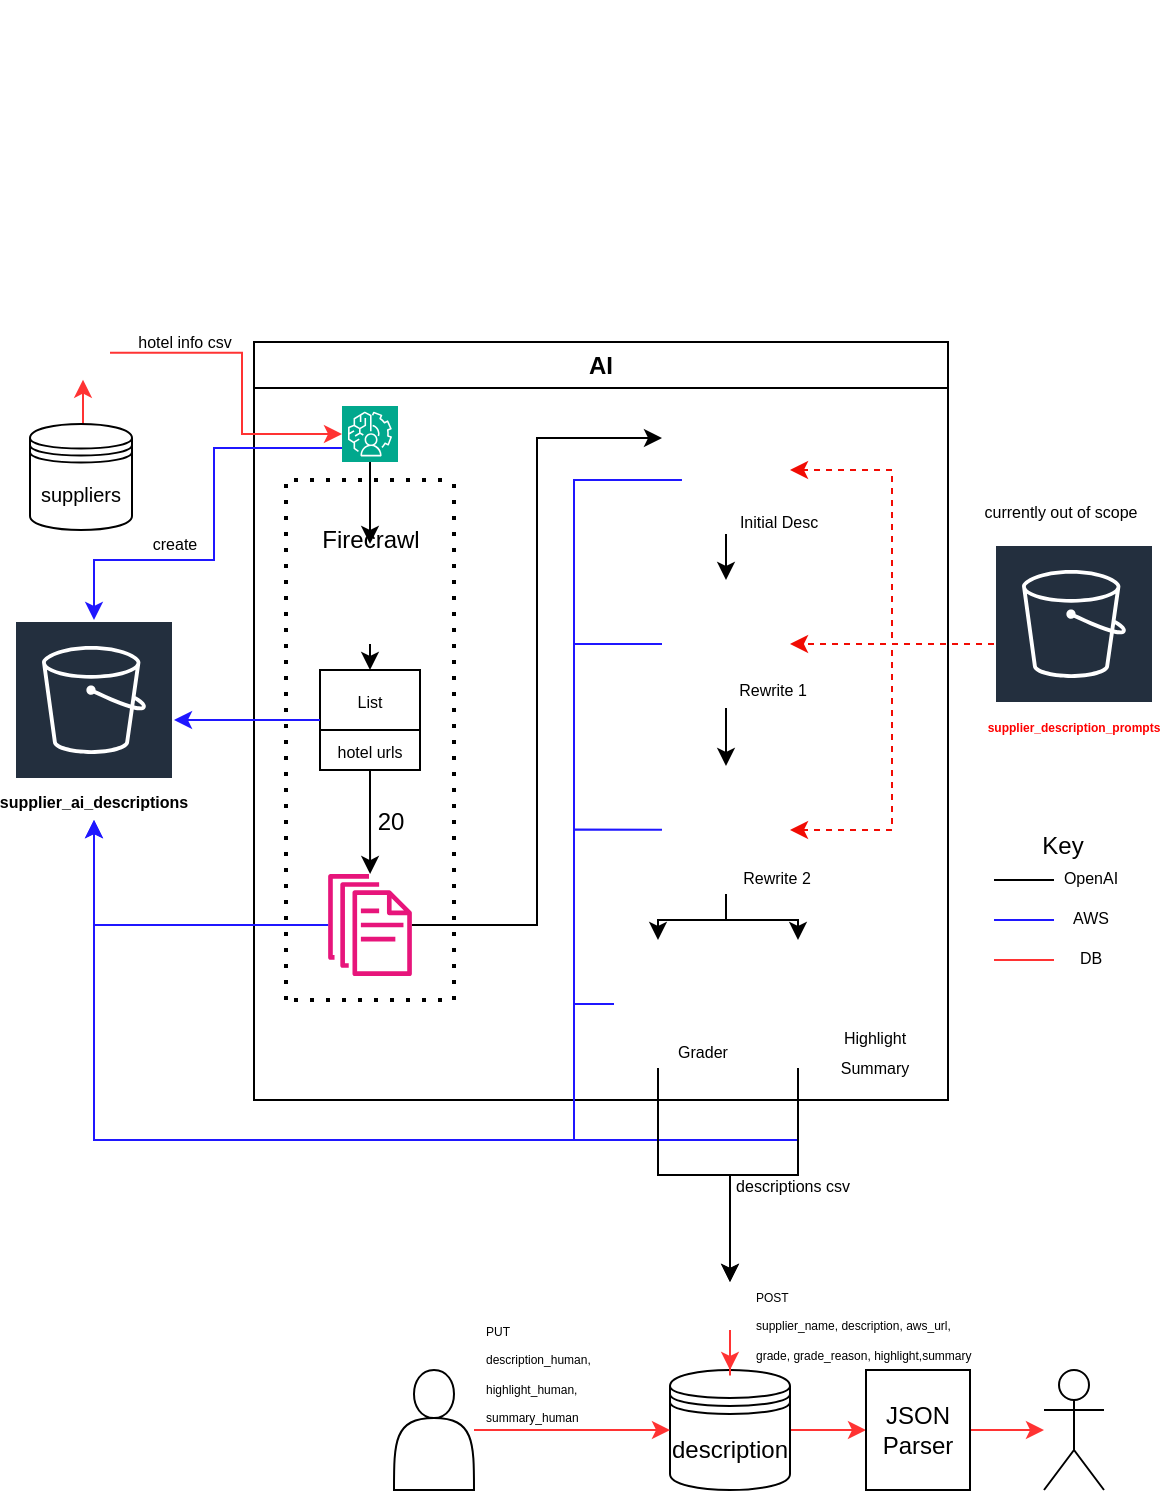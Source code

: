 <mxfile version="24.8.6">
  <diagram name="Page-1" id="yE-5mK7Iul5TEM4IMZbX">
    <mxGraphModel dx="311" dy="207" grid="0" gridSize="10" guides="1" tooltips="1" connect="1" arrows="1" fold="1" page="1" pageScale="1" pageWidth="850" pageHeight="1100" math="0" shadow="0">
      <root>
        <mxCell id="0" />
        <mxCell id="1" parent="0" />
        <mxCell id="m8NT_NiFbOsxPsSB8WM--3" style="edgeStyle=orthogonalEdgeStyle;rounded=0;orthogonalLoop=1;jettySize=auto;html=1;exitX=0.5;exitY=0;exitDx=0;exitDy=0;entryX=0.5;entryY=1;entryDx=0;entryDy=0;strokeColor=#FF3333;" parent="1" source="jHUoFnpFTbUiWv8qdNk--1" target="m8NT_NiFbOsxPsSB8WM--1" edge="1">
          <mxGeometry relative="1" as="geometry" />
        </mxCell>
        <mxCell id="jHUoFnpFTbUiWv8qdNk--1" value="&lt;font style=&quot;font-size: 10px;&quot;&gt;suppliers&lt;/font&gt;" style="shape=datastore;whiteSpace=wrap;html=1;" parent="1" vertex="1">
          <mxGeometry x="118" y="332" width="51" height="53" as="geometry" />
        </mxCell>
        <mxCell id="jHUoFnpFTbUiWv8qdNk--2" value="AI" style="swimlane;whiteSpace=wrap;html=1;" parent="1" vertex="1">
          <mxGeometry x="230" y="291" width="347" height="379" as="geometry" />
        </mxCell>
        <mxCell id="jHUoFnpFTbUiWv8qdNk--13" style="edgeStyle=orthogonalEdgeStyle;rounded=0;orthogonalLoop=1;jettySize=auto;html=1;exitX=0.5;exitY=1;exitDx=0;exitDy=0;entryX=0.5;entryY=0;entryDx=0;entryDy=0;" parent="jHUoFnpFTbUiWv8qdNk--2" source="jHUoFnpFTbUiWv8qdNk--6" target="jHUoFnpFTbUiWv8qdNk--9" edge="1">
          <mxGeometry relative="1" as="geometry" />
        </mxCell>
        <mxCell id="jHUoFnpFTbUiWv8qdNk--6" value="" style="shape=image;verticalLabelPosition=bottom;labelBackgroundColor=default;verticalAlign=top;aspect=fixed;imageAspect=0;image=https://png.pngtree.com/png-vector/20190226/ourmid/pngtree-fire-logo-icon-design-template-vector-png-image_705402.jpg;" parent="jHUoFnpFTbUiWv8qdNk--2" vertex="1">
          <mxGeometry x="33" y="101" width="50" height="50" as="geometry" />
        </mxCell>
        <mxCell id="jHUoFnpFTbUiWv8qdNk--23" style="edgeStyle=orthogonalEdgeStyle;rounded=0;orthogonalLoop=1;jettySize=auto;html=1;" parent="jHUoFnpFTbUiWv8qdNk--2" source="jHUoFnpFTbUiWv8qdNk--9" target="jHUoFnpFTbUiWv8qdNk--22" edge="1">
          <mxGeometry relative="1" as="geometry" />
        </mxCell>
        <mxCell id="jHUoFnpFTbUiWv8qdNk--9" value="&lt;font style=&quot;font-size: 8px;&quot;&gt;List&lt;/font&gt;" style="swimlane;fontStyle=0;childLayout=stackLayout;horizontal=1;startSize=30;horizontalStack=0;resizeParent=1;resizeParentMax=0;resizeLast=0;collapsible=1;marginBottom=0;whiteSpace=wrap;html=1;" parent="jHUoFnpFTbUiWv8qdNk--2" vertex="1">
          <mxGeometry x="33" y="164" width="50" height="50" as="geometry" />
        </mxCell>
        <mxCell id="jHUoFnpFTbUiWv8qdNk--10" value="&lt;font style=&quot;font-size: 8px;&quot;&gt;hotel urls&lt;/font&gt;" style="text;strokeColor=none;fillColor=none;align=center;verticalAlign=middle;spacingLeft=4;spacingRight=4;overflow=hidden;points=[[0,0.5],[1,0.5]];portConstraint=eastwest;rotatable=0;whiteSpace=wrap;html=1;" parent="jHUoFnpFTbUiWv8qdNk--9" vertex="1">
          <mxGeometry y="30" width="50" height="20" as="geometry" />
        </mxCell>
        <mxCell id="JJVJ3zs6qaF_fTZgvXQn-6" style="edgeStyle=orthogonalEdgeStyle;rounded=0;orthogonalLoop=1;jettySize=auto;html=1;" edge="1" parent="jHUoFnpFTbUiWv8qdNk--2" source="jHUoFnpFTbUiWv8qdNk--14" target="jHUoFnpFTbUiWv8qdNk--6">
          <mxGeometry relative="1" as="geometry" />
        </mxCell>
        <mxCell id="jHUoFnpFTbUiWv8qdNk--14" value="" style="sketch=0;points=[[0,0,0],[0.25,0,0],[0.5,0,0],[0.75,0,0],[1,0,0],[0,1,0],[0.25,1,0],[0.5,1,0],[0.75,1,0],[1,1,0],[0,0.25,0],[0,0.5,0],[0,0.75,0],[1,0.25,0],[1,0.5,0],[1,0.75,0]];outlineConnect=0;fontColor=#232F3E;fillColor=#01A88D;strokeColor=#ffffff;dashed=0;verticalLabelPosition=bottom;verticalAlign=top;align=center;html=1;fontSize=12;fontStyle=0;aspect=fixed;shape=mxgraph.aws4.resourceIcon;resIcon=mxgraph.aws4.augmented_ai;" parent="jHUoFnpFTbUiWv8qdNk--2" vertex="1">
          <mxGeometry x="44" y="32" width="28" height="28" as="geometry" />
        </mxCell>
        <mxCell id="9gf4I2wVAH5HwH8cdVLE-22" style="edgeStyle=orthogonalEdgeStyle;rounded=0;orthogonalLoop=1;jettySize=auto;html=1;entryX=0;entryY=0.25;entryDx=0;entryDy=0;" parent="jHUoFnpFTbUiWv8qdNk--2" source="jHUoFnpFTbUiWv8qdNk--22" target="9gf4I2wVAH5HwH8cdVLE-3" edge="1">
          <mxGeometry relative="1" as="geometry" />
        </mxCell>
        <mxCell id="jHUoFnpFTbUiWv8qdNk--22" value="" style="sketch=0;outlineConnect=0;fontColor=#232F3E;gradientColor=none;fillColor=#E7157B;strokeColor=none;dashed=0;verticalLabelPosition=bottom;verticalAlign=top;align=center;html=1;fontSize=12;fontStyle=0;aspect=fixed;pointerEvents=1;shape=mxgraph.aws4.documents;" parent="jHUoFnpFTbUiWv8qdNk--2" vertex="1">
          <mxGeometry x="37.08" y="266" width="41.85" height="51" as="geometry" />
        </mxCell>
        <mxCell id="9gf4I2wVAH5HwH8cdVLE-8" style="edgeStyle=orthogonalEdgeStyle;rounded=0;orthogonalLoop=1;jettySize=auto;html=1;exitX=0.5;exitY=1;exitDx=0;exitDy=0;entryX=0.5;entryY=0;entryDx=0;entryDy=0;" parent="jHUoFnpFTbUiWv8qdNk--2" source="9gf4I2wVAH5HwH8cdVLE-3" target="9gf4I2wVAH5HwH8cdVLE-7" edge="1">
          <mxGeometry relative="1" as="geometry" />
        </mxCell>
        <mxCell id="9gf4I2wVAH5HwH8cdVLE-3" value="" style="shape=image;verticalLabelPosition=bottom;labelBackgroundColor=default;verticalAlign=top;aspect=fixed;imageAspect=0;image=https://i.pinimg.com/originals/2a/62/c3/2a62c34e0d217a7aa14645ce114d84b3.png;" parent="jHUoFnpFTbUiWv8qdNk--2" vertex="1">
          <mxGeometry x="204" y="32" width="64" height="64" as="geometry" />
        </mxCell>
        <mxCell id="9gf4I2wVAH5HwH8cdVLE-10" style="edgeStyle=orthogonalEdgeStyle;rounded=0;orthogonalLoop=1;jettySize=auto;html=1;" parent="jHUoFnpFTbUiWv8qdNk--2" source="9gf4I2wVAH5HwH8cdVLE-7" target="9gf4I2wVAH5HwH8cdVLE-9" edge="1">
          <mxGeometry relative="1" as="geometry" />
        </mxCell>
        <mxCell id="9gf4I2wVAH5HwH8cdVLE-7" value="" style="shape=image;verticalLabelPosition=bottom;labelBackgroundColor=default;verticalAlign=top;aspect=fixed;imageAspect=0;image=https://i.pinimg.com/originals/2a/62/c3/2a62c34e0d217a7aa14645ce114d84b3.png;" parent="jHUoFnpFTbUiWv8qdNk--2" vertex="1">
          <mxGeometry x="204" y="119" width="64" height="64" as="geometry" />
        </mxCell>
        <mxCell id="yirHqXvrX9kjXxY1m1HK-3" style="edgeStyle=orthogonalEdgeStyle;rounded=0;orthogonalLoop=1;jettySize=auto;html=1;entryX=0.5;entryY=0;entryDx=0;entryDy=0;" parent="jHUoFnpFTbUiWv8qdNk--2" source="9gf4I2wVAH5HwH8cdVLE-9" target="9gf4I2wVAH5HwH8cdVLE-13" edge="1">
          <mxGeometry relative="1" as="geometry">
            <Array as="points">
              <mxPoint x="236" y="289" />
              <mxPoint x="202" y="289" />
            </Array>
          </mxGeometry>
        </mxCell>
        <mxCell id="yirHqXvrX9kjXxY1m1HK-4" style="edgeStyle=orthogonalEdgeStyle;rounded=0;orthogonalLoop=1;jettySize=auto;html=1;entryX=0.5;entryY=0;entryDx=0;entryDy=0;" parent="jHUoFnpFTbUiWv8qdNk--2" source="9gf4I2wVAH5HwH8cdVLE-9" target="yirHqXvrX9kjXxY1m1HK-1" edge="1">
          <mxGeometry relative="1" as="geometry">
            <Array as="points">
              <mxPoint x="236" y="289" />
              <mxPoint x="272" y="289" />
            </Array>
          </mxGeometry>
        </mxCell>
        <mxCell id="9gf4I2wVAH5HwH8cdVLE-9" value="" style="shape=image;verticalLabelPosition=bottom;labelBackgroundColor=default;verticalAlign=top;aspect=fixed;imageAspect=0;image=https://i.pinimg.com/originals/2a/62/c3/2a62c34e0d217a7aa14645ce114d84b3.png;" parent="jHUoFnpFTbUiWv8qdNk--2" vertex="1">
          <mxGeometry x="204" y="212" width="64" height="64" as="geometry" />
        </mxCell>
        <mxCell id="jHUoFnpFTbUiWv8qdNk--24" value="20" style="text;html=1;align=center;verticalAlign=middle;resizable=0;points=[];autosize=1;strokeColor=none;fillColor=none;" parent="jHUoFnpFTbUiWv8qdNk--2" vertex="1">
          <mxGeometry x="48" y="225" width="40" height="30" as="geometry" />
        </mxCell>
        <mxCell id="9gf4I2wVAH5HwH8cdVLE-13" value="" style="shape=image;verticalLabelPosition=bottom;labelBackgroundColor=default;verticalAlign=top;aspect=fixed;imageAspect=0;image=https://i.pinimg.com/originals/2a/62/c3/2a62c34e0d217a7aa14645ce114d84b3.png;" parent="jHUoFnpFTbUiWv8qdNk--2" vertex="1">
          <mxGeometry x="170" y="299" width="64" height="64" as="geometry" />
        </mxCell>
        <mxCell id="9gf4I2wVAH5HwH8cdVLE-20" value="" style="endArrow=none;html=1;rounded=0;strokeColor=#1F17FF;" parent="jHUoFnpFTbUiWv8qdNk--2" target="9gf4I2wVAH5HwH8cdVLE-7" edge="1">
          <mxGeometry width="50" height="50" relative="1" as="geometry">
            <mxPoint x="160" y="324" as="sourcePoint" />
            <mxPoint x="180" y="151" as="targetPoint" />
            <Array as="points">
              <mxPoint x="160" y="151" />
            </Array>
          </mxGeometry>
        </mxCell>
        <mxCell id="9gf4I2wVAH5HwH8cdVLE-21" value="" style="endArrow=none;html=1;rounded=0;entryX=0.156;entryY=0.578;entryDx=0;entryDy=0;entryPerimeter=0;strokeColor=#1F17FF;" parent="jHUoFnpFTbUiWv8qdNk--2" target="9gf4I2wVAH5HwH8cdVLE-3" edge="1">
          <mxGeometry width="50" height="50" relative="1" as="geometry">
            <mxPoint x="160" y="253" as="sourcePoint" />
            <mxPoint x="170" y="79" as="targetPoint" />
            <Array as="points">
              <mxPoint x="160" y="69" />
            </Array>
          </mxGeometry>
        </mxCell>
        <mxCell id="9gf4I2wVAH5HwH8cdVLE-23" value="" style="endArrow=none;dashed=1;html=1;dashPattern=1 3;strokeWidth=2;rounded=0;" parent="jHUoFnpFTbUiWv8qdNk--2" edge="1">
          <mxGeometry width="50" height="50" relative="1" as="geometry">
            <mxPoint x="16" y="329" as="sourcePoint" />
            <mxPoint x="16" y="69" as="targetPoint" />
          </mxGeometry>
        </mxCell>
        <mxCell id="9gf4I2wVAH5HwH8cdVLE-24" value="" style="endArrow=none;dashed=1;html=1;dashPattern=1 3;strokeWidth=2;rounded=0;" parent="jHUoFnpFTbUiWv8qdNk--2" edge="1">
          <mxGeometry width="50" height="50" relative="1" as="geometry">
            <mxPoint x="100" y="329" as="sourcePoint" />
            <mxPoint x="100" y="67" as="targetPoint" />
          </mxGeometry>
        </mxCell>
        <mxCell id="9gf4I2wVAH5HwH8cdVLE-26" value="" style="endArrow=none;dashed=1;html=1;dashPattern=1 3;strokeWidth=2;rounded=0;" parent="jHUoFnpFTbUiWv8qdNk--2" edge="1">
          <mxGeometry width="50" height="50" relative="1" as="geometry">
            <mxPoint x="20" y="329" as="sourcePoint" />
            <mxPoint x="100" y="329" as="targetPoint" />
          </mxGeometry>
        </mxCell>
        <mxCell id="9gf4I2wVAH5HwH8cdVLE-19" value="" style="endArrow=none;html=1;rounded=0;strokeColor=#1F17FF;" parent="jHUoFnpFTbUiWv8qdNk--2" target="9gf4I2wVAH5HwH8cdVLE-9" edge="1">
          <mxGeometry width="50" height="50" relative="1" as="geometry">
            <mxPoint x="160" y="399" as="sourcePoint" />
            <mxPoint x="180" y="244" as="targetPoint" />
            <Array as="points">
              <mxPoint x="160" y="348.25" />
              <mxPoint x="160" y="243.75" />
            </Array>
          </mxGeometry>
        </mxCell>
        <mxCell id="9gf4I2wVAH5HwH8cdVLE-27" value="Firecrawl" style="text;html=1;align=center;verticalAlign=middle;resizable=0;points=[];autosize=1;strokeColor=none;fillColor=none;" parent="jHUoFnpFTbUiWv8qdNk--2" vertex="1">
          <mxGeometry x="23" y="84" width="70" height="30" as="geometry" />
        </mxCell>
        <mxCell id="9gf4I2wVAH5HwH8cdVLE-31" value="&lt;font style=&quot;font-size: 8px;&quot;&gt;Initial Desc&lt;/font&gt;" style="text;html=1;align=center;verticalAlign=middle;resizable=0;points=[];autosize=1;strokeColor=none;fillColor=none;" parent="jHUoFnpFTbUiWv8qdNk--2" vertex="1">
          <mxGeometry x="232" y="74" width="60" height="30" as="geometry" />
        </mxCell>
        <mxCell id="9gf4I2wVAH5HwH8cdVLE-32" value="&lt;font style=&quot;font-size: 8px;&quot;&gt;Rewrite 1&lt;/font&gt;" style="text;html=1;align=center;verticalAlign=middle;resizable=0;points=[];autosize=1;strokeColor=none;fillColor=none;" parent="jHUoFnpFTbUiWv8qdNk--2" vertex="1">
          <mxGeometry x="229" y="158" width="60" height="30" as="geometry" />
        </mxCell>
        <mxCell id="9gf4I2wVAH5HwH8cdVLE-33" value="&lt;font style=&quot;font-size: 8px;&quot;&gt;Rewrite 2&lt;/font&gt;" style="text;html=1;align=center;verticalAlign=middle;resizable=0;points=[];autosize=1;strokeColor=none;fillColor=none;" parent="jHUoFnpFTbUiWv8qdNk--2" vertex="1">
          <mxGeometry x="231" y="252" width="60" height="30" as="geometry" />
        </mxCell>
        <mxCell id="9gf4I2wVAH5HwH8cdVLE-34" value="&lt;font style=&quot;font-size: 8px;&quot;&gt;Grader&lt;/font&gt;" style="text;html=1;align=center;verticalAlign=middle;resizable=0;points=[];autosize=1;strokeColor=none;fillColor=none;" parent="jHUoFnpFTbUiWv8qdNk--2" vertex="1">
          <mxGeometry x="199" y="339" width="50" height="30" as="geometry" />
        </mxCell>
        <mxCell id="yirHqXvrX9kjXxY1m1HK-1" value="" style="shape=image;verticalLabelPosition=bottom;labelBackgroundColor=default;verticalAlign=top;aspect=fixed;imageAspect=0;image=https://i.pinimg.com/originals/2a/62/c3/2a62c34e0d217a7aa14645ce114d84b3.png;" parent="jHUoFnpFTbUiWv8qdNk--2" vertex="1">
          <mxGeometry x="240" y="299" width="64" height="64" as="geometry" />
        </mxCell>
        <mxCell id="yirHqXvrX9kjXxY1m1HK-2" value="&lt;font style=&quot;font-size: 8px;&quot;&gt;Highlight&lt;/font&gt;&lt;div&gt;&lt;font style=&quot;font-size: 8px;&quot;&gt;Summary&lt;/font&gt;&lt;/div&gt;" style="text;html=1;align=center;verticalAlign=middle;resizable=0;points=[];autosize=1;strokeColor=none;fillColor=none;" parent="jHUoFnpFTbUiWv8qdNk--2" vertex="1">
          <mxGeometry x="280" y="334" width="60" height="40" as="geometry" />
        </mxCell>
        <mxCell id="jHUoFnpFTbUiWv8qdNk--17" value="&lt;span id=&quot;docs-internal-guid-831abaa0-7fff-df65-f92a-815316746b94&quot; style=&quot;font-weight:normal;&quot;&gt;&lt;span style=&quot;font-family: Arial, sans-serif; color: rgb(0, 0, 0); background-color: transparent; font-weight: 700; font-variant-numeric: normal; font-variant-east-asian: normal; font-variant-alternates: normal; font-variant-position: normal; vertical-align: baseline; white-space-collapse: preserve;&quot;&gt;&lt;font style=&quot;font-size: 8px;&quot;&gt;supplier_ai_descriptions&lt;/font&gt;&lt;/span&gt;&lt;/span&gt;" style="sketch=0;outlineConnect=0;fontColor=#232F3E;gradientColor=none;strokeColor=#ffffff;fillColor=#232F3E;dashed=0;verticalLabelPosition=middle;verticalAlign=bottom;align=center;html=1;whiteSpace=wrap;fontSize=10;fontStyle=1;spacing=3;shape=mxgraph.aws4.productIcon;prIcon=mxgraph.aws4.s3;" parent="1" vertex="1">
          <mxGeometry x="110" y="430" width="80" height="100" as="geometry" />
        </mxCell>
        <UserObject label="&lt;pre style=&quot;color: rgb(255, 255, 255); font-style: normal; font-variant-ligatures: normal; font-variant-caps: normal; font-weight: 400; letter-spacing: normal; orphans: 2; text-align: start; text-indent: 0px; text-transform: none; widows: 2; word-spacing: 0px; -webkit-text-stroke-width: 0px; text-decoration-thickness: initial; text-decoration-style: initial; text-decoration-color: initial; overflow-wrap: break-word; white-space: pre-wrap;&quot;&gt;www.nickcdryan.com&lt;/pre&gt;" link="&lt;pre style=&quot;color: rgb(255, 255, 255); font-style: normal; font-variant-ligatures: normal; font-variant-caps: normal; font-weight: 400; letter-spacing: normal; orphans: 2; text-align: start; text-indent: 0px; text-transform: none; widows: 2; word-spacing: 0px; -webkit-text-stroke-width: 0px; text-decoration-thickness: initial; text-decoration-style: initial; text-decoration-color: initial; overflow-wrap: break-word; white-space: pre-wrap;&quot;&gt;www.nickcdryan.com&lt;/pre&gt;" id="9gf4I2wVAH5HwH8cdVLE-1">
          <mxCell style="text;whiteSpace=wrap;html=1;" parent="1" vertex="1">
            <mxGeometry x="340" y="120" width="160" height="60" as="geometry" />
          </mxCell>
        </UserObject>
        <mxCell id="9gf4I2wVAH5HwH8cdVLE-6" style="edgeStyle=orthogonalEdgeStyle;rounded=0;orthogonalLoop=1;jettySize=auto;html=1;entryX=1;entryY=0.5;entryDx=0;entryDy=0;strokeColor=#f10c04;fillColor=#f8cecc;dashed=1;" parent="1" source="9gf4I2wVAH5HwH8cdVLE-5" target="9gf4I2wVAH5HwH8cdVLE-3" edge="1">
          <mxGeometry relative="1" as="geometry" />
        </mxCell>
        <mxCell id="9gf4I2wVAH5HwH8cdVLE-11" style="edgeStyle=orthogonalEdgeStyle;rounded=0;orthogonalLoop=1;jettySize=auto;html=1;strokeColor=#f10c04;fillColor=#f8cecc;dashed=1;" parent="1" source="9gf4I2wVAH5HwH8cdVLE-5" target="9gf4I2wVAH5HwH8cdVLE-7" edge="1">
          <mxGeometry relative="1" as="geometry" />
        </mxCell>
        <mxCell id="9gf4I2wVAH5HwH8cdVLE-12" style="edgeStyle=orthogonalEdgeStyle;rounded=0;orthogonalLoop=1;jettySize=auto;html=1;entryX=1;entryY=0.5;entryDx=0;entryDy=0;strokeColor=#f10c04;fillColor=#f8cecc;dashed=1;" parent="1" source="9gf4I2wVAH5HwH8cdVLE-5" target="9gf4I2wVAH5HwH8cdVLE-9" edge="1">
          <mxGeometry relative="1" as="geometry" />
        </mxCell>
        <mxCell id="9gf4I2wVAH5HwH8cdVLE-5" value="&lt;span id=&quot;docs-internal-guid-0ae17b5f-7fff-26e4-9a91-f90729d880d9&quot; style=&quot;font-weight:normal;&quot;&gt;&lt;span style=&quot;font-family: Arial, sans-serif; color: rgb(255, 0, 0); background-color: transparent; font-weight: 700; font-variant-numeric: normal; font-variant-east-asian: normal; font-variant-alternates: normal; font-variant-position: normal; vertical-align: baseline; white-space-collapse: preserve;&quot;&gt;&lt;font style=&quot;font-size: 6px;&quot;&gt;supplier_description_prompts&lt;/font&gt;&lt;/span&gt;&lt;/span&gt;" style="sketch=0;outlineConnect=0;fontColor=#232F3E;gradientColor=none;strokeColor=#ffffff;fillColor=#232F3E;dashed=0;verticalLabelPosition=middle;verticalAlign=bottom;align=center;html=1;whiteSpace=wrap;fontSize=10;fontStyle=1;spacing=3;shape=mxgraph.aws4.productIcon;prIcon=mxgraph.aws4.s3;" parent="1" vertex="1">
          <mxGeometry x="600" y="392" width="80" height="100" as="geometry" />
        </mxCell>
        <mxCell id="9gf4I2wVAH5HwH8cdVLE-15" style="edgeStyle=orthogonalEdgeStyle;rounded=0;orthogonalLoop=1;jettySize=auto;html=1;exitX=0;exitY=0.5;exitDx=0;exitDy=0;strokeColor=#1F17FF;" parent="1" source="jHUoFnpFTbUiWv8qdNk--9" target="jHUoFnpFTbUiWv8qdNk--17" edge="1">
          <mxGeometry relative="1" as="geometry" />
        </mxCell>
        <mxCell id="9gf4I2wVAH5HwH8cdVLE-25" value="" style="endArrow=none;dashed=1;html=1;dashPattern=1 3;strokeWidth=2;rounded=0;" parent="1" edge="1">
          <mxGeometry width="50" height="50" relative="1" as="geometry">
            <mxPoint x="250" y="360" as="sourcePoint" />
            <mxPoint x="330" y="360" as="targetPoint" />
          </mxGeometry>
        </mxCell>
        <mxCell id="9gf4I2wVAH5HwH8cdVLE-29" style="edgeStyle=orthogonalEdgeStyle;rounded=0;orthogonalLoop=1;jettySize=auto;html=1;exitX=0;exitY=0.75;exitDx=0;exitDy=0;exitPerimeter=0;strokeColor=#1F17FF;" parent="1" source="jHUoFnpFTbUiWv8qdNk--14" target="jHUoFnpFTbUiWv8qdNk--17" edge="1">
          <mxGeometry relative="1" as="geometry">
            <Array as="points">
              <mxPoint x="210" y="344" />
              <mxPoint x="210" y="400" />
              <mxPoint x="150" y="400" />
            </Array>
          </mxGeometry>
        </mxCell>
        <mxCell id="9gf4I2wVAH5HwH8cdVLE-30" value="&lt;font style=&quot;font-size: 8px;&quot;&gt;create&lt;/font&gt;" style="text;html=1;align=center;verticalAlign=middle;resizable=0;points=[];autosize=1;strokeColor=none;fillColor=none;" parent="1" vertex="1">
          <mxGeometry x="170" y="378" width="40" height="26" as="geometry" />
        </mxCell>
        <mxCell id="9gf4I2wVAH5HwH8cdVLE-35" style="edgeStyle=orthogonalEdgeStyle;rounded=0;orthogonalLoop=1;jettySize=auto;html=1;strokeColor=#1F17FF;" parent="1" source="jHUoFnpFTbUiWv8qdNk--22" target="jHUoFnpFTbUiWv8qdNk--17" edge="1">
          <mxGeometry relative="1" as="geometry" />
        </mxCell>
        <mxCell id="9gf4I2wVAH5HwH8cdVLE-17" style="edgeStyle=orthogonalEdgeStyle;rounded=0;orthogonalLoop=1;jettySize=auto;html=1;strokeColor=#1F17FF;" parent="1" target="jHUoFnpFTbUiWv8qdNk--17" edge="1">
          <mxGeometry relative="1" as="geometry">
            <mxPoint x="150" y="531" as="targetPoint" />
            <mxPoint x="410" y="622" as="sourcePoint" />
            <Array as="points">
              <mxPoint x="390" y="622" />
              <mxPoint x="390" y="690" />
              <mxPoint x="150" y="690" />
            </Array>
          </mxGeometry>
        </mxCell>
        <mxCell id="9gf4I2wVAH5HwH8cdVLE-36" value="&lt;div&gt;&lt;font style=&quot;font-size: 6px;&quot;&gt;POST&lt;/font&gt;&lt;/div&gt;&lt;font style=&quot;font-size: 6px;&quot;&gt;supplier_name,&amp;nbsp;&lt;/font&gt;&lt;span style=&quot;font-size: 6px; background-color: initial;&quot;&gt;description,&amp;nbsp;&lt;/span&gt;&lt;span style=&quot;font-size: 6px; background-color: initial;&quot;&gt;aws_url,&lt;/span&gt;&lt;div&gt;&lt;font style=&quot;font-size: 6px;&quot;&gt;grade,&amp;nbsp;&lt;/font&gt;&lt;span style=&quot;font-size: 6px; background-color: initial;&quot;&gt;grade_reason,&amp;nbsp;&lt;/span&gt;&lt;span style=&quot;font-size: 6px; background-color: initial;&quot;&gt;highlight,&lt;/span&gt;&lt;span style=&quot;font-size: 6px; background-color: initial;&quot;&gt;summary&lt;/span&gt;&lt;/div&gt;" style="text;html=1;align=left;verticalAlign=middle;resizable=0;points=[];autosize=1;strokeColor=none;fillColor=none;rotation=0;" parent="1" vertex="1">
          <mxGeometry x="479" y="753" width="126" height="55" as="geometry" />
        </mxCell>
        <mxCell id="yirHqXvrX9kjXxY1m1HK-5" value="" style="endArrow=none;html=1;rounded=0;entryX=0.5;entryY=1;entryDx=0;entryDy=0;strokeColor=#1F17FF;" parent="1" target="yirHqXvrX9kjXxY1m1HK-1" edge="1">
          <mxGeometry width="50" height="50" relative="1" as="geometry">
            <mxPoint x="390" y="690" as="sourcePoint" />
            <mxPoint x="500" y="530" as="targetPoint" />
            <Array as="points">
              <mxPoint x="502" y="690" />
            </Array>
          </mxGeometry>
        </mxCell>
        <mxCell id="yirHqXvrX9kjXxY1m1HK-8" value="" style="endArrow=none;html=1;rounded=0;" parent="1" edge="1">
          <mxGeometry width="50" height="50" relative="1" as="geometry">
            <mxPoint x="600" y="560" as="sourcePoint" />
            <mxPoint x="630" y="560" as="targetPoint" />
          </mxGeometry>
        </mxCell>
        <mxCell id="yirHqXvrX9kjXxY1m1HK-9" value="&lt;font style=&quot;font-size: 8px;&quot;&gt;OpenAI&lt;/font&gt;" style="text;html=1;align=center;verticalAlign=middle;resizable=0;points=[];autosize=1;strokeColor=none;fillColor=none;" parent="1" vertex="1">
          <mxGeometry x="623" y="543" width="50" height="30" as="geometry" />
        </mxCell>
        <mxCell id="yirHqXvrX9kjXxY1m1HK-10" value="" style="endArrow=none;html=1;rounded=0;strokeColor=#1F17FF;" parent="1" edge="1">
          <mxGeometry width="50" height="50" relative="1" as="geometry">
            <mxPoint x="600" y="580" as="sourcePoint" />
            <mxPoint x="630" y="580" as="targetPoint" />
          </mxGeometry>
        </mxCell>
        <mxCell id="yirHqXvrX9kjXxY1m1HK-11" value="&lt;font style=&quot;font-size: 8px;&quot;&gt;AWS&lt;/font&gt;" style="text;html=1;align=center;verticalAlign=middle;resizable=0;points=[];autosize=1;strokeColor=none;fillColor=none;" parent="1" vertex="1">
          <mxGeometry x="628" y="563" width="40" height="30" as="geometry" />
        </mxCell>
        <mxCell id="yirHqXvrX9kjXxY1m1HK-12" value="" style="endArrow=none;html=1;rounded=0;strokeColor=#FF3333;" parent="1" edge="1">
          <mxGeometry width="50" height="50" relative="1" as="geometry">
            <mxPoint x="600" y="600" as="sourcePoint" />
            <mxPoint x="630" y="600" as="targetPoint" />
          </mxGeometry>
        </mxCell>
        <mxCell id="yirHqXvrX9kjXxY1m1HK-13" value="&lt;font style=&quot;font-size: 8px;&quot;&gt;DB&lt;/font&gt;" style="text;html=1;align=center;verticalAlign=middle;resizable=0;points=[];autosize=1;strokeColor=none;fillColor=none;" parent="1" vertex="1">
          <mxGeometry x="633" y="583" width="30" height="30" as="geometry" />
        </mxCell>
        <mxCell id="yirHqXvrX9kjXxY1m1HK-14" value="Key" style="text;html=1;align=center;verticalAlign=middle;resizable=0;points=[];autosize=1;strokeColor=none;fillColor=none;" parent="1" vertex="1">
          <mxGeometry x="614" y="530" width="39" height="26" as="geometry" />
        </mxCell>
        <mxCell id="T7VhVrpy8Cs5kFIerB2m-3" style="edgeStyle=orthogonalEdgeStyle;rounded=0;orthogonalLoop=1;jettySize=auto;html=1;exitX=1;exitY=0.5;exitDx=0;exitDy=0;entryX=0;entryY=0.5;entryDx=0;entryDy=0;strokeColor=#FF3333;" parent="1" source="zlr1-RmV3Os9r43MB7re-1" target="T7VhVrpy8Cs5kFIerB2m-2" edge="1">
          <mxGeometry relative="1" as="geometry" />
        </mxCell>
        <mxCell id="zlr1-RmV3Os9r43MB7re-1" value="description" style="shape=datastore;whiteSpace=wrap;html=1;" parent="1" vertex="1">
          <mxGeometry x="438" y="805" width="60" height="60" as="geometry" />
        </mxCell>
        <mxCell id="zlr1-RmV3Os9r43MB7re-5" style="edgeStyle=orthogonalEdgeStyle;rounded=0;orthogonalLoop=1;jettySize=auto;html=1;entryX=0;entryY=0.5;entryDx=0;entryDy=0;strokeColor=#FF3333;" parent="1" source="zlr1-RmV3Os9r43MB7re-4" target="zlr1-RmV3Os9r43MB7re-1" edge="1">
          <mxGeometry relative="1" as="geometry" />
        </mxCell>
        <mxCell id="zlr1-RmV3Os9r43MB7re-4" value="" style="shape=actor;whiteSpace=wrap;html=1;" parent="1" vertex="1">
          <mxGeometry x="300" y="805" width="40" height="60" as="geometry" />
        </mxCell>
        <mxCell id="zlr1-RmV3Os9r43MB7re-6" value="&lt;div&gt;&lt;font style=&quot;font-size: 6px;&quot;&gt;PUT&lt;/font&gt;&lt;/div&gt;&lt;div&gt;&lt;font style=&quot;font-size: 6px;&quot;&gt;description_human,&amp;nbsp;&lt;/font&gt;&lt;/div&gt;&lt;div&gt;&lt;font style=&quot;font-size: 6px;&quot;&gt;highlight_human,&amp;nbsp;&lt;/font&gt;&lt;/div&gt;&lt;div&gt;&lt;span style=&quot;font-size: 6px; background-color: initial;&quot;&gt;summary_human&lt;/span&gt;&lt;/div&gt;" style="text;html=1;align=left;verticalAlign=middle;resizable=0;points=[];autosize=1;strokeColor=none;fillColor=none;rotation=0;" parent="1" vertex="1">
          <mxGeometry x="344" y="770" width="72" height="70" as="geometry" />
        </mxCell>
        <mxCell id="T7VhVrpy8Cs5kFIerB2m-6" style="edgeStyle=orthogonalEdgeStyle;rounded=0;orthogonalLoop=1;jettySize=auto;html=1;exitX=1;exitY=0.5;exitDx=0;exitDy=0;strokeColor=#FF3333;" parent="1" source="T7VhVrpy8Cs5kFIerB2m-2" target="T7VhVrpy8Cs5kFIerB2m-4" edge="1">
          <mxGeometry relative="1" as="geometry" />
        </mxCell>
        <mxCell id="T7VhVrpy8Cs5kFIerB2m-2" value="JSON Parser" style="rounded=0;whiteSpace=wrap;html=1;" parent="1" vertex="1">
          <mxGeometry x="536" y="805" width="52" height="60" as="geometry" />
        </mxCell>
        <mxCell id="T7VhVrpy8Cs5kFIerB2m-4" value="" style="shape=umlActor;verticalLabelPosition=bottom;verticalAlign=top;html=1;outlineConnect=0;" parent="1" vertex="1">
          <mxGeometry x="625" y="805" width="30" height="60" as="geometry" />
        </mxCell>
        <mxCell id="m8NT_NiFbOsxPsSB8WM--1" value="" style="shape=image;verticalLabelPosition=bottom;labelBackgroundColor=default;verticalAlign=top;aspect=fixed;imageAspect=0;image=https://images.saasworthy.com/retool_5500_logo_1620816467_h0klz.png;" parent="1" vertex="1">
          <mxGeometry x="131" y="283.0" width="27" height="26.83" as="geometry" />
        </mxCell>
        <mxCell id="m8NT_NiFbOsxPsSB8WM--4" style="edgeStyle=orthogonalEdgeStyle;rounded=0;orthogonalLoop=1;jettySize=auto;html=1;exitX=1;exitY=0.5;exitDx=0;exitDy=0;entryX=0;entryY=0.5;entryDx=0;entryDy=0;entryPerimeter=0;strokeColor=#FF3333;" parent="1" source="m8NT_NiFbOsxPsSB8WM--1" target="jHUoFnpFTbUiWv8qdNk--14" edge="1">
          <mxGeometry relative="1" as="geometry">
            <Array as="points">
              <mxPoint x="224" y="296" />
              <mxPoint x="224" y="337" />
            </Array>
          </mxGeometry>
        </mxCell>
        <mxCell id="m8NT_NiFbOsxPsSB8WM--6" value="&lt;font style=&quot;font-size: 8px;&quot;&gt;hotel info csv&lt;/font&gt;" style="text;html=1;align=center;verticalAlign=middle;resizable=0;points=[];autosize=1;strokeColor=none;fillColor=none;" parent="1" vertex="1">
          <mxGeometry x="162" y="277" width="65" height="26" as="geometry" />
        </mxCell>
        <mxCell id="m8NT_NiFbOsxPsSB8WM--8" value="&lt;font style=&quot;font-size: 8px;&quot;&gt;currently out of scope&lt;/font&gt;" style="text;html=1;align=center;verticalAlign=middle;resizable=0;points=[];autosize=1;strokeColor=none;fillColor=none;" parent="1" vertex="1">
          <mxGeometry x="586" y="362" width="94" height="26" as="geometry" />
        </mxCell>
        <mxCell id="JJVJ3zs6qaF_fTZgvXQn-2" style="edgeStyle=orthogonalEdgeStyle;rounded=0;orthogonalLoop=1;jettySize=auto;html=1;entryX=0.5;entryY=0;entryDx=0;entryDy=0;strokeColor=#FF3333;" edge="1" parent="1" source="JJVJ3zs6qaF_fTZgvXQn-1" target="zlr1-RmV3Os9r43MB7re-1">
          <mxGeometry relative="1" as="geometry" />
        </mxCell>
        <mxCell id="JJVJ3zs6qaF_fTZgvXQn-1" value="" style="shape=image;verticalLabelPosition=bottom;labelBackgroundColor=default;verticalAlign=top;aspect=fixed;imageAspect=0;image=https://images.saasworthy.com/retool_5500_logo_1620816467_h0klz.png;" vertex="1" parent="1">
          <mxGeometry x="454.5" y="761.0" width="27" height="26.83" as="geometry" />
        </mxCell>
        <mxCell id="JJVJ3zs6qaF_fTZgvXQn-3" style="edgeStyle=orthogonalEdgeStyle;rounded=0;orthogonalLoop=1;jettySize=auto;html=1;entryX=0.5;entryY=0;entryDx=0;entryDy=0;" edge="1" parent="1" source="9gf4I2wVAH5HwH8cdVLE-13" target="JJVJ3zs6qaF_fTZgvXQn-1">
          <mxGeometry relative="1" as="geometry" />
        </mxCell>
        <mxCell id="JJVJ3zs6qaF_fTZgvXQn-4" style="edgeStyle=orthogonalEdgeStyle;rounded=0;orthogonalLoop=1;jettySize=auto;html=1;entryX=0.5;entryY=0;entryDx=0;entryDy=0;" edge="1" parent="1" source="yirHqXvrX9kjXxY1m1HK-1" target="JJVJ3zs6qaF_fTZgvXQn-1">
          <mxGeometry relative="1" as="geometry" />
        </mxCell>
        <mxCell id="JJVJ3zs6qaF_fTZgvXQn-5" value="&lt;font style=&quot;font-size: 8px;&quot;&gt;descriptions csv&lt;/font&gt;" style="text;html=1;align=center;verticalAlign=middle;resizable=0;points=[];autosize=1;strokeColor=none;fillColor=none;" vertex="1" parent="1">
          <mxGeometry x="461" y="699" width="75" height="26" as="geometry" />
        </mxCell>
      </root>
    </mxGraphModel>
  </diagram>
</mxfile>
